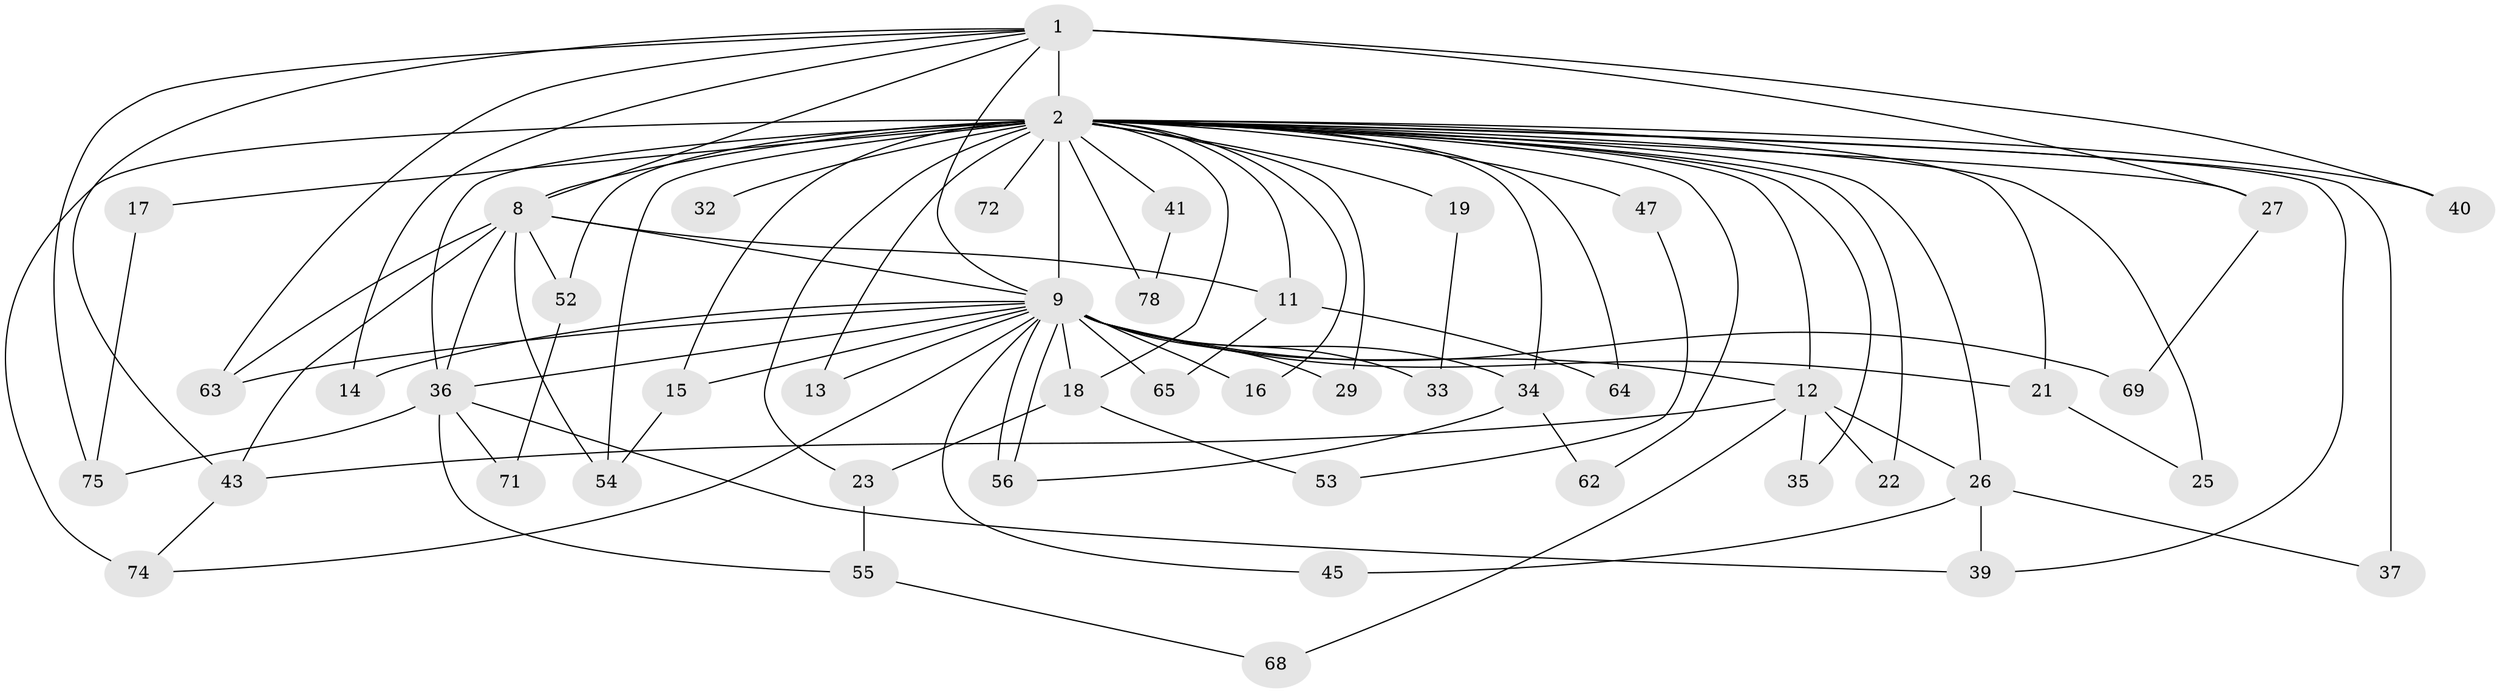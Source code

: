 // original degree distribution, {16: 0.010416666666666666, 13: 0.010416666666666666, 21: 0.020833333333333332, 14: 0.010416666666666666, 22: 0.010416666666666666, 17: 0.010416666666666666, 18: 0.010416666666666666, 32: 0.010416666666666666, 23: 0.010416666666666666, 6: 0.03125, 7: 0.010416666666666666, 2: 0.4895833333333333, 3: 0.2916666666666667, 4: 0.052083333333333336, 9: 0.010416666666666666, 5: 0.010416666666666666}
// Generated by graph-tools (version 1.1) at 2025/13/03/09/25 04:13:52]
// undirected, 48 vertices, 96 edges
graph export_dot {
graph [start="1"]
  node [color=gray90,style=filled];
  1;
  2 [super="+3+5"];
  8 [super="+30+96+85+28"];
  9 [super="+60+93"];
  11;
  12;
  13;
  14;
  15 [super="+87"];
  16;
  17;
  18;
  19;
  21;
  22;
  23;
  25 [super="+92"];
  26;
  27;
  29;
  32;
  33;
  34 [super="+90"];
  35 [super="+73"];
  36 [super="+89+77+57+44+46"];
  37 [super="+95"];
  39;
  40;
  41 [super="+67"];
  43 [super="+81"];
  45;
  47;
  52;
  53;
  54 [super="+66"];
  55;
  56 [super="+84"];
  62;
  63 [super="+70"];
  64;
  65;
  68;
  69;
  71;
  72;
  74 [super="+82"];
  75 [super="+83"];
  78;
  1 -- 2 [weight=8];
  1 -- 8;
  1 -- 9;
  1 -- 14;
  1 -- 27;
  1 -- 40;
  1 -- 43;
  1 -- 63;
  1 -- 75;
  2 -- 8 [weight=10];
  2 -- 9 [weight=10];
  2 -- 11 [weight=3];
  2 -- 36 [weight=4];
  2 -- 35 [weight=2];
  2 -- 72 [weight=2];
  2 -- 12;
  2 -- 13;
  2 -- 74 [weight=2];
  2 -- 15;
  2 -- 16;
  2 -- 17 [weight=2];
  2 -- 78;
  2 -- 19 [weight=2];
  2 -- 21;
  2 -- 25 [weight=4];
  2 -- 27;
  2 -- 29;
  2 -- 32 [weight=3];
  2 -- 34 [weight=3];
  2 -- 39;
  2 -- 40;
  2 -- 41 [weight=4];
  2 -- 47 [weight=2];
  2 -- 52;
  2 -- 54 [weight=2];
  2 -- 62;
  2 -- 64;
  2 -- 37 [weight=2];
  2 -- 18;
  2 -- 22;
  2 -- 23;
  2 -- 26 [weight=2];
  8 -- 9 [weight=3];
  8 -- 36;
  8 -- 52;
  8 -- 54;
  8 -- 63;
  8 -- 11;
  8 -- 43;
  9 -- 12;
  9 -- 13;
  9 -- 14;
  9 -- 15;
  9 -- 18;
  9 -- 21;
  9 -- 29;
  9 -- 33;
  9 -- 36;
  9 -- 45;
  9 -- 56;
  9 -- 56;
  9 -- 65;
  9 -- 69;
  9 -- 74;
  9 -- 63;
  9 -- 34;
  9 -- 16;
  11 -- 64;
  11 -- 65;
  12 -- 22;
  12 -- 26;
  12 -- 35;
  12 -- 43;
  12 -- 68;
  15 -- 54;
  17 -- 75;
  18 -- 23;
  18 -- 53;
  19 -- 33;
  21 -- 25;
  23 -- 55;
  26 -- 37;
  26 -- 39;
  26 -- 45;
  27 -- 69;
  34 -- 62;
  34 -- 56;
  36 -- 55;
  36 -- 75;
  36 -- 71;
  36 -- 39;
  41 -- 78;
  43 -- 74;
  47 -- 53;
  52 -- 71;
  55 -- 68;
}

